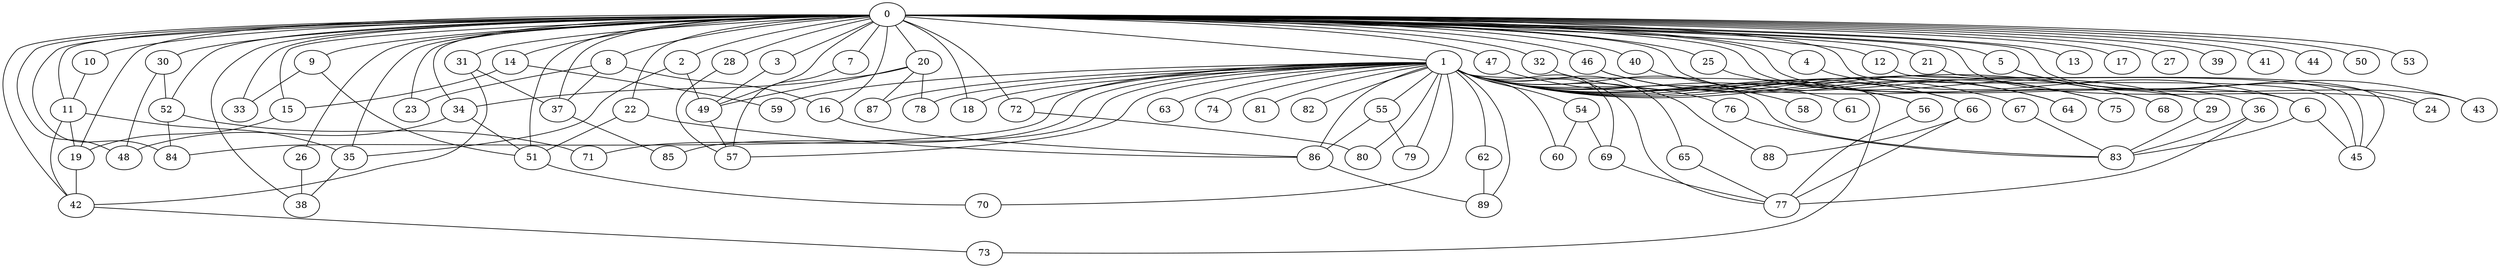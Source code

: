 
graph graphname {
    0 -- 1
0 -- 2
0 -- 3
0 -- 4
0 -- 5
0 -- 6
0 -- 7
0 -- 8
0 -- 9
0 -- 10
0 -- 11
0 -- 12
0 -- 13
0 -- 14
0 -- 15
0 -- 16
0 -- 17
0 -- 18
0 -- 19
0 -- 20
0 -- 21
0 -- 22
0 -- 23
0 -- 24
0 -- 25
0 -- 26
0 -- 27
0 -- 28
0 -- 29
0 -- 30
0 -- 31
0 -- 32
0 -- 33
0 -- 34
0 -- 35
0 -- 36
0 -- 37
0 -- 38
0 -- 39
0 -- 40
0 -- 41
0 -- 42
0 -- 43
0 -- 44
0 -- 45
0 -- 46
0 -- 47
0 -- 48
0 -- 49
0 -- 50
0 -- 51
0 -- 52
0 -- 53
0 -- 72
0 -- 84
1 -- 54
1 -- 55
1 -- 56
1 -- 57
1 -- 58
1 -- 59
1 -- 60
1 -- 61
1 -- 62
1 -- 63
1 -- 64
1 -- 65
1 -- 66
1 -- 67
1 -- 68
1 -- 69
1 -- 70
1 -- 71
1 -- 72
1 -- 73
1 -- 74
1 -- 75
1 -- 76
1 -- 77
1 -- 78
1 -- 79
1 -- 80
1 -- 81
1 -- 82
1 -- 83
1 -- 84
1 -- 85
1 -- 86
1 -- 87
1 -- 88
1 -- 89
1 -- 18
2 -- 35
2 -- 49
3 -- 49
4 -- 6
5 -- 24
5 -- 43
6 -- 83
6 -- 45
7 -- 57
8 -- 16
8 -- 37
8 -- 23
9 -- 51
9 -- 33
10 -- 11
11 -- 35
11 -- 19
11 -- 42
12 -- 45
14 -- 15
14 -- 59
15 -- 19
16 -- 86
19 -- 42
20 -- 34
20 -- 87
20 -- 78
20 -- 49
21 -- 45
22 -- 86
22 -- 51
25 -- 29
26 -- 38
28 -- 57
29 -- 83
30 -- 52
30 -- 48
31 -- 37
31 -- 42
32 -- 66
34 -- 48
34 -- 51
35 -- 38
36 -- 83
36 -- 77
37 -- 85
40 -- 68
42 -- 73
46 -- 75
46 -- 64
47 -- 56
49 -- 57
51 -- 70
52 -- 84
52 -- 71
54 -- 60
54 -- 69
55 -- 79
55 -- 86
56 -- 77
62 -- 89
65 -- 77
66 -- 77
66 -- 88
67 -- 83
69 -- 77
72 -- 80
76 -- 83
86 -- 89

}

